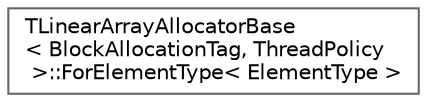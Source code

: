 digraph "Graphical Class Hierarchy"
{
 // INTERACTIVE_SVG=YES
 // LATEX_PDF_SIZE
  bgcolor="transparent";
  edge [fontname=Helvetica,fontsize=10,labelfontname=Helvetica,labelfontsize=10];
  node [fontname=Helvetica,fontsize=10,shape=box,height=0.2,width=0.4];
  rankdir="LR";
  Node0 [id="Node000000",label="TLinearArrayAllocatorBase\l\< BlockAllocationTag, ThreadPolicy\l \>::ForElementType\< ElementType \>",height=0.2,width=0.4,color="grey40", fillcolor="white", style="filled",URL="$d1/d23/classTLinearArrayAllocatorBase_1_1ForElementType.html",tooltip=" "];
}

